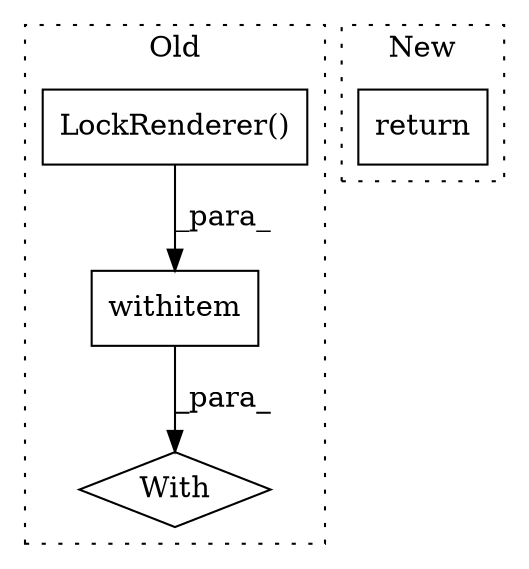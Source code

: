 digraph G {
subgraph cluster0 {
1 [label="LockRenderer()" a="75" s="1120" l="17" shape="box"];
3 [label="With" a="39" s="1115,1122" l="5,17" shape="diamond"];
4 [label="withitem" a="49" s="1120" l="2" shape="box"];
label = "Old";
style="dotted";
}
subgraph cluster1 {
2 [label="return" a="93" s="1957" l="7" shape="box"];
label = "New";
style="dotted";
}
1 -> 4 [label="_para_"];
4 -> 3 [label="_para_"];
}